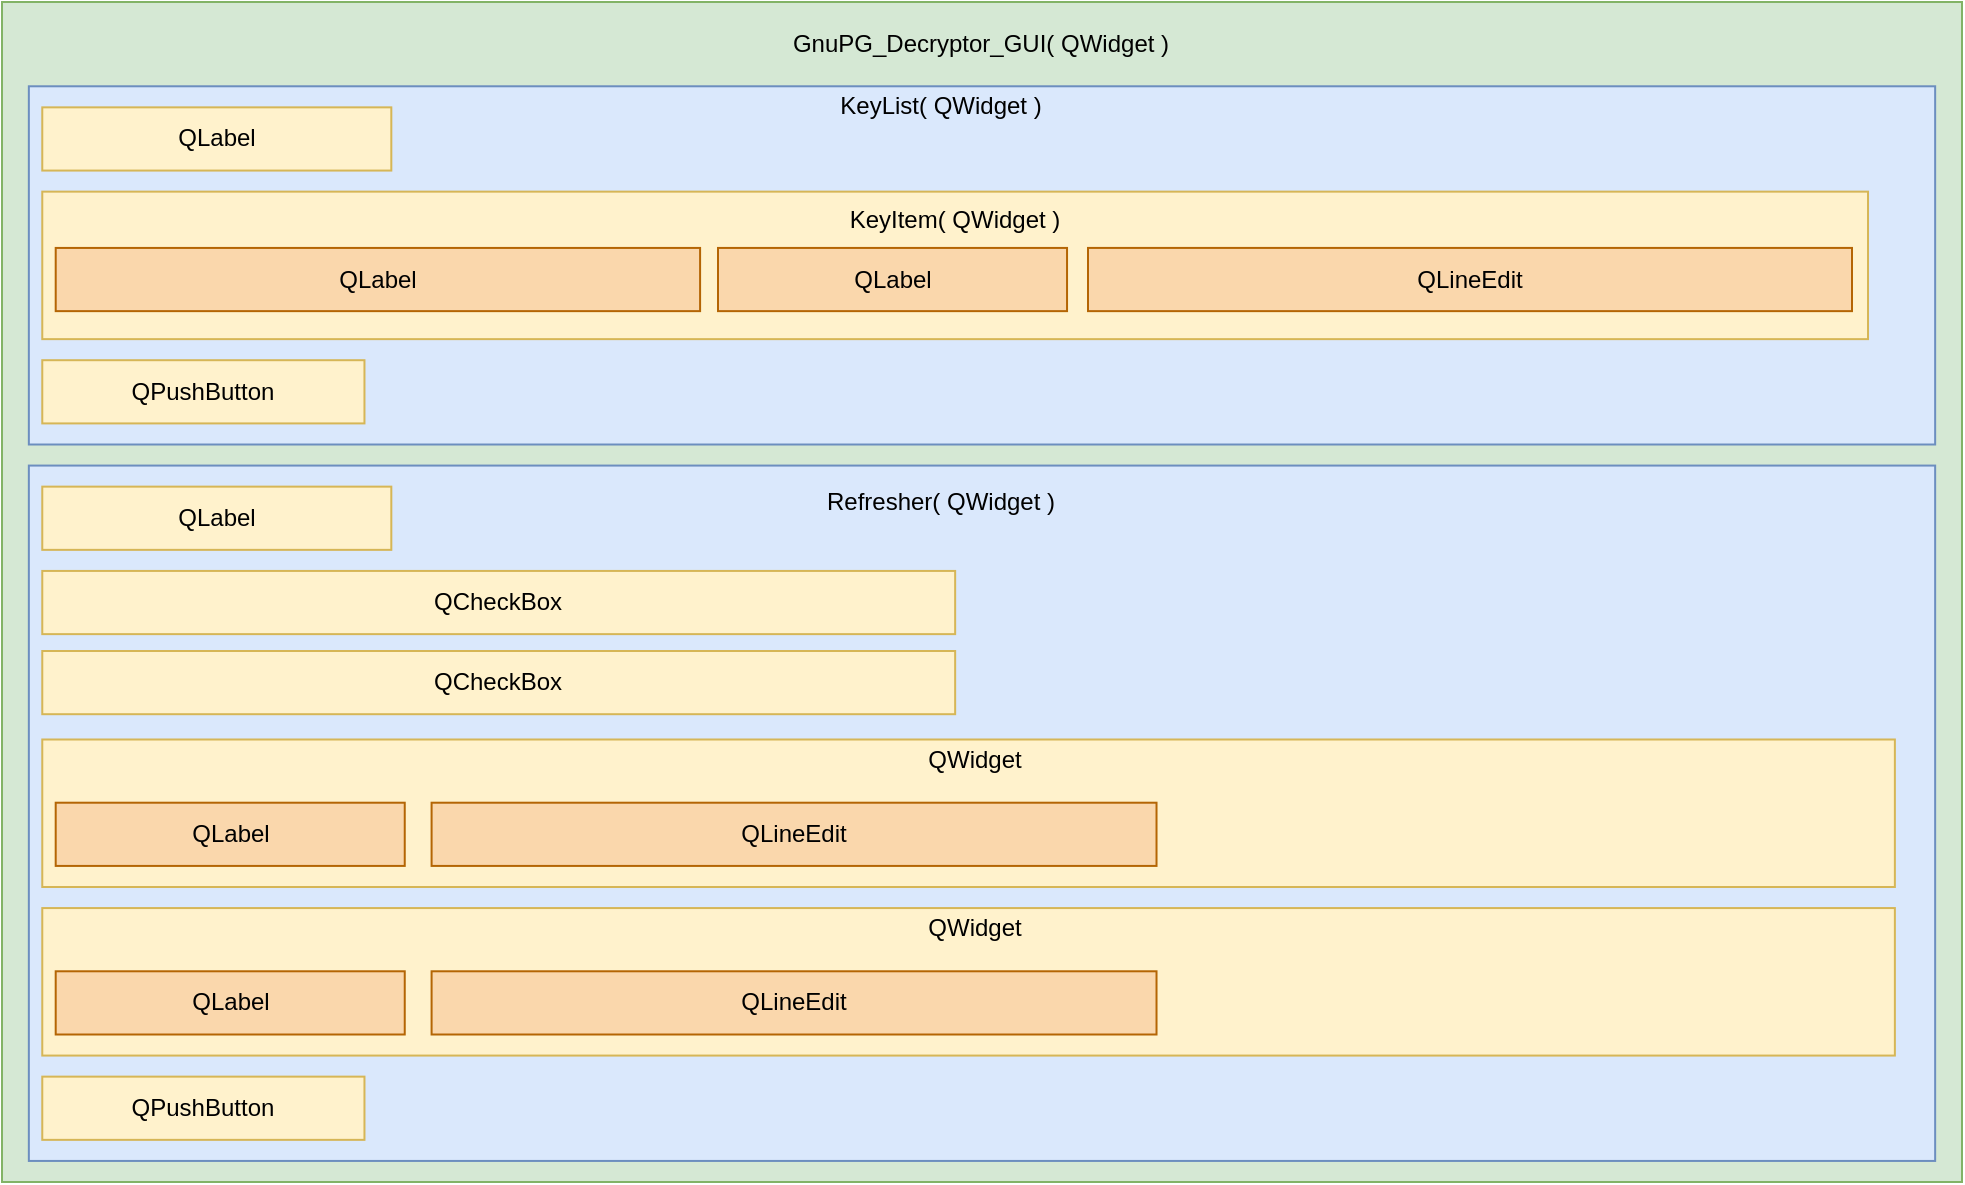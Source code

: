 <mxfile version="13.4.6" type="device"><diagram id="-EUPfYsRONnEsvQQRvof" name="Page-1"><mxGraphModel dx="1355" dy="756" grid="1" gridSize="10" guides="1" tooltips="1" connect="1" arrows="1" fold="1" page="1" pageScale="1" pageWidth="1169" pageHeight="827" math="0" shadow="0"><root><mxCell id="0"/><mxCell id="1" parent="0"/><mxCell id="RwUxESkhlx0g0aLXn30x-51" value="" style="group" parent="1" vertex="1" connectable="0"><mxGeometry x="30" y="20" width="980" height="590" as="geometry"/></mxCell><mxCell id="RwUxESkhlx0g0aLXn30x-13" value="" style="rounded=0;whiteSpace=wrap;html=1;shadow=0;fillColor=#d5e8d4;strokeColor=#82b366;" parent="RwUxESkhlx0g0aLXn30x-51" vertex="1"><mxGeometry width="980" height="590" as="geometry"/></mxCell><mxCell id="RwUxESkhlx0g0aLXn30x-14" value="GnuPG_Decryptor_GUI( QWidget )" style="text;html=1;strokeColor=none;fillColor=none;align=center;verticalAlign=middle;whiteSpace=wrap;rounded=0;shadow=0;" parent="RwUxESkhlx0g0aLXn30x-51" vertex="1"><mxGeometry x="342.329" y="10.536" width="295.342" height="21.071" as="geometry"/></mxCell><mxCell id="RwUxESkhlx0g0aLXn30x-15" value="" style="rounded=0;whiteSpace=wrap;html=1;shadow=0;fillColor=#dae8fc;strokeColor=#6c8ebf;" parent="RwUxESkhlx0g0aLXn30x-51" vertex="1"><mxGeometry x="13.425" y="42.143" width="953.151" height="179.107" as="geometry"/></mxCell><mxCell id="RwUxESkhlx0g0aLXn30x-16" value="" style="rounded=0;whiteSpace=wrap;html=1;shadow=0;fillColor=#dae8fc;strokeColor=#6c8ebf;" parent="RwUxESkhlx0g0aLXn30x-51" vertex="1"><mxGeometry x="13.425" y="231.786" width="953.151" height="347.679" as="geometry"/></mxCell><mxCell id="2" value="KeyList( QWidget )" style="text;html=1;align=center;verticalAlign=middle;resizable=0;points=[];autosize=1;" parent="RwUxESkhlx0g0aLXn30x-51" vertex="1"><mxGeometry x="409.452" y="42.143" width="120" height="20" as="geometry"/></mxCell><mxCell id="RwUxESkhlx0g0aLXn30x-18" value="Refresher( QWidget )" style="text;html=1;align=center;verticalAlign=middle;resizable=0;points=[];autosize=1;" parent="RwUxESkhlx0g0aLXn30x-51" vertex="1"><mxGeometry x="404.45" y="240.001" width="130" height="20" as="geometry"/></mxCell><mxCell id="RwUxESkhlx0g0aLXn30x-19" value="QLabel" style="rounded=0;whiteSpace=wrap;html=1;shadow=0;fillColor=#fff2cc;strokeColor=#d6b656;" parent="RwUxESkhlx0g0aLXn30x-51" vertex="1"><mxGeometry x="20.137" y="52.679" width="174.521" height="31.607" as="geometry"/></mxCell><mxCell id="RwUxESkhlx0g0aLXn30x-23" value="QPushButton" style="rounded=0;whiteSpace=wrap;html=1;shadow=0;fillColor=#fff2cc;strokeColor=#d6b656;" parent="RwUxESkhlx0g0aLXn30x-51" vertex="1"><mxGeometry x="20.137" y="179.107" width="161.096" height="31.607" as="geometry"/></mxCell><mxCell id="RwUxESkhlx0g0aLXn30x-24" value="QLabel" style="rounded=0;whiteSpace=wrap;html=1;shadow=0;fillColor=#fff2cc;strokeColor=#d6b656;" parent="RwUxESkhlx0g0aLXn30x-51" vertex="1"><mxGeometry x="20.137" y="242.321" width="174.521" height="31.607" as="geometry"/></mxCell><mxCell id="RwUxESkhlx0g0aLXn30x-25" value="QPushButton" style="rounded=0;whiteSpace=wrap;html=1;shadow=0;fillColor=#fff2cc;strokeColor=#d6b656;" parent="RwUxESkhlx0g0aLXn30x-51" vertex="1"><mxGeometry x="20.137" y="537.321" width="161.096" height="31.607" as="geometry"/></mxCell><mxCell id="RwUxESkhlx0g0aLXn30x-26" value="QCheckBox" style="rounded=0;whiteSpace=wrap;html=1;shadow=0;fillColor=#fff2cc;strokeColor=#d6b656;" parent="RwUxESkhlx0g0aLXn30x-51" vertex="1"><mxGeometry x="20.137" y="284.464" width="456.438" height="31.607" as="geometry"/></mxCell><mxCell id="RwUxESkhlx0g0aLXn30x-27" value="QCheckBox" style="rounded=0;whiteSpace=wrap;html=1;shadow=0;fillColor=#fff2cc;strokeColor=#d6b656;" parent="RwUxESkhlx0g0aLXn30x-51" vertex="1"><mxGeometry x="20.137" y="324.5" width="456.438" height="31.607" as="geometry"/></mxCell><mxCell id="RwUxESkhlx0g0aLXn30x-28" value="" style="rounded=0;whiteSpace=wrap;html=1;shadow=0;fillColor=#fff2cc;strokeColor=#d6b656;" parent="RwUxESkhlx0g0aLXn30x-51" vertex="1"><mxGeometry x="20.137" y="368.75" width="926.301" height="73.75" as="geometry"/></mxCell><mxCell id="RwUxESkhlx0g0aLXn30x-29" value="QWidget" style="text;html=1;align=center;verticalAlign=middle;resizable=0;points=[];autosize=1;" parent="RwUxESkhlx0g0aLXn30x-51" vertex="1"><mxGeometry x="456.438" y="368.75" width="60" height="20" as="geometry"/></mxCell><mxCell id="RwUxESkhlx0g0aLXn30x-30" value="" style="rounded=0;whiteSpace=wrap;html=1;shadow=0;fillColor=#fff2cc;strokeColor=#d6b656;" parent="RwUxESkhlx0g0aLXn30x-51" vertex="1"><mxGeometry x="20.137" y="453.036" width="926.301" height="73.75" as="geometry"/></mxCell><mxCell id="RwUxESkhlx0g0aLXn30x-32" value="QLabel" style="rounded=0;whiteSpace=wrap;html=1;shadow=0;fillColor=#fad7ac;strokeColor=#b46504;" parent="RwUxESkhlx0g0aLXn30x-51" vertex="1"><mxGeometry x="26.849" y="400.357" width="174.521" height="31.607" as="geometry"/></mxCell><mxCell id="RwUxESkhlx0g0aLXn30x-33" value="QLabel" style="rounded=0;whiteSpace=wrap;html=1;shadow=0;fillColor=#fad7ac;strokeColor=#b46504;" parent="RwUxESkhlx0g0aLXn30x-51" vertex="1"><mxGeometry x="26.849" y="484.643" width="174.521" height="31.607" as="geometry"/></mxCell><mxCell id="RwUxESkhlx0g0aLXn30x-34" value="QWidget" style="text;html=1;align=center;verticalAlign=middle;resizable=0;points=[];autosize=1;" parent="RwUxESkhlx0g0aLXn30x-51" vertex="1"><mxGeometry x="456.438" y="453.036" width="60" height="20" as="geometry"/></mxCell><mxCell id="RwUxESkhlx0g0aLXn30x-35" value="QLineEdit" style="rounded=0;whiteSpace=wrap;html=1;shadow=0;fillColor=#fad7ac;strokeColor=#b46504;" parent="RwUxESkhlx0g0aLXn30x-51" vertex="1"><mxGeometry x="214.795" y="484.643" width="362.466" height="31.607" as="geometry"/></mxCell><mxCell id="RwUxESkhlx0g0aLXn30x-36" value="QLineEdit" style="rounded=0;whiteSpace=wrap;html=1;shadow=0;fillColor=#fad7ac;strokeColor=#b46504;" parent="RwUxESkhlx0g0aLXn30x-51" vertex="1"><mxGeometry x="214.795" y="400.357" width="362.466" height="31.607" as="geometry"/></mxCell><mxCell id="RwUxESkhlx0g0aLXn30x-42" value="KeyItem( QWidget )" style="rounded=0;whiteSpace=wrap;html=1;shadow=0;fillColor=#fff2cc;strokeColor=#d6b656;align=center;horizontal=1;verticalAlign=top;" parent="RwUxESkhlx0g0aLXn30x-51" vertex="1"><mxGeometry x="20.137" y="94.821" width="912.877" height="73.75" as="geometry"/></mxCell><mxCell id="RwUxESkhlx0g0aLXn30x-43" value="QLabel" style="rounded=0;whiteSpace=wrap;html=1;shadow=0;fillColor=#fad7ac;strokeColor=#b46504;" parent="RwUxESkhlx0g0aLXn30x-51" vertex="1"><mxGeometry x="26.854" y="122.964" width="322.192" height="31.607" as="geometry"/></mxCell><mxCell id="RwUxESkhlx0g0aLXn30x-44" value="QLineEdit" style="rounded=0;whiteSpace=wrap;html=1;shadow=0;fillColor=#fad7ac;strokeColor=#b46504;" parent="RwUxESkhlx0g0aLXn30x-51" vertex="1"><mxGeometry x="543" y="122.96" width="382" height="31.61" as="geometry"/></mxCell><mxCell id="RwUxESkhlx0g0aLXn30x-45" value="QLabel" style="rounded=0;whiteSpace=wrap;html=1;shadow=0;fillColor=#fad7ac;strokeColor=#b46504;" parent="RwUxESkhlx0g0aLXn30x-51" vertex="1"><mxGeometry x="358" y="122.964" width="174.521" height="31.607" as="geometry"/></mxCell></root></mxGraphModel></diagram></mxfile>